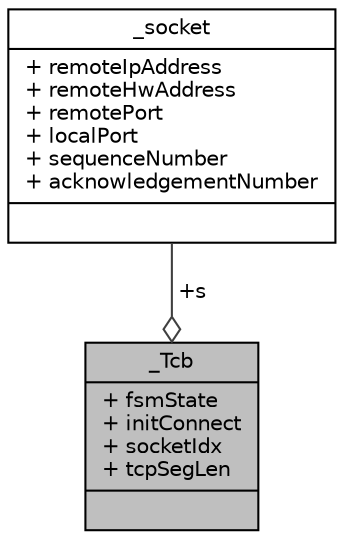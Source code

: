 digraph "_Tcb"
{
  edge [fontname="Helvetica",fontsize="10",labelfontname="Helvetica",labelfontsize="10"];
  node [fontname="Helvetica",fontsize="10",shape=record];
  Node1 [label="{_Tcb\n|+ fsmState\l+ initConnect\l+ socketIdx\l+ tcpSegLen\l|}",height=0.2,width=0.4,color="black", fillcolor="grey75", style="filled", fontcolor="black"];
  Node2 -> Node1 [color="grey25",fontsize="10",style="solid",label=" +s" ,arrowhead="odiamond",fontname="Helvetica"];
  Node2 [label="{_socket\n|+ remoteIpAddress\l+ remoteHwAddress\l+ remotePort\l+ localPort\l+ sequenceNumber\l+ acknowledgementNumber\l|}",height=0.2,width=0.4,color="black", fillcolor="white", style="filled",URL="$struct__socket.html"];
}

